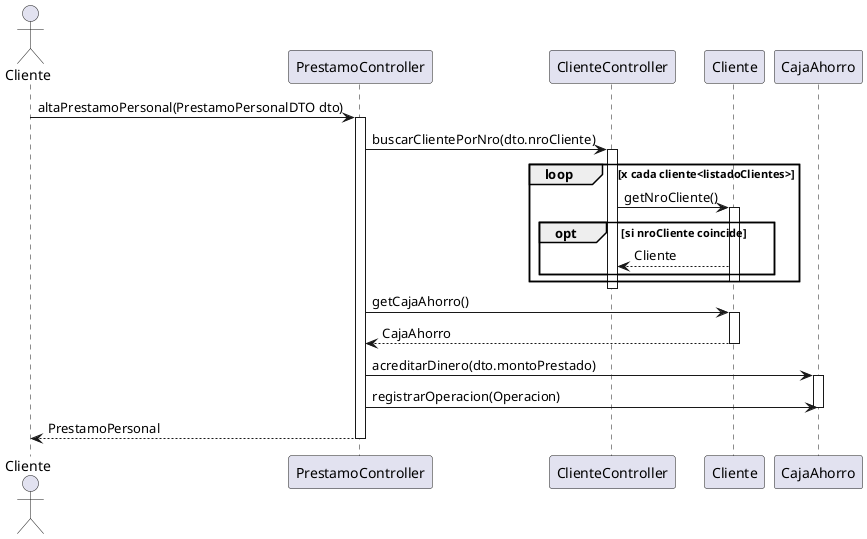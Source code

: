 @startuml
actor Cliente
participant "PrestamoController" as PC
participant "ClienteController" as CC
participant "Cliente" as C
participant "CajaAhorro" as CA

Cliente -> PC: altaPrestamoPersonal(PrestamoPersonalDTO dto)
activate PC

PC -> CC: buscarClientePorNro(dto.nroCliente)
activate CC

loop x cada cliente<listadoClientes>
    CC -> C: getNroCliente()
    activate C
    opt si nroCliente coincide
        CC <-- C: Cliente
    end
    deactivate C
end
deactivate CC

PC -> C: getCajaAhorro()
activate C
C --> PC: CajaAhorro
deactivate C

PC -> CA: acreditarDinero(dto.montoPrestado)
activate CA

PC -> CA: registrarOperacion(Operacion)
deactivate CA

PC --> Cliente: PrestamoPersonal
deactivate PC
@enduml